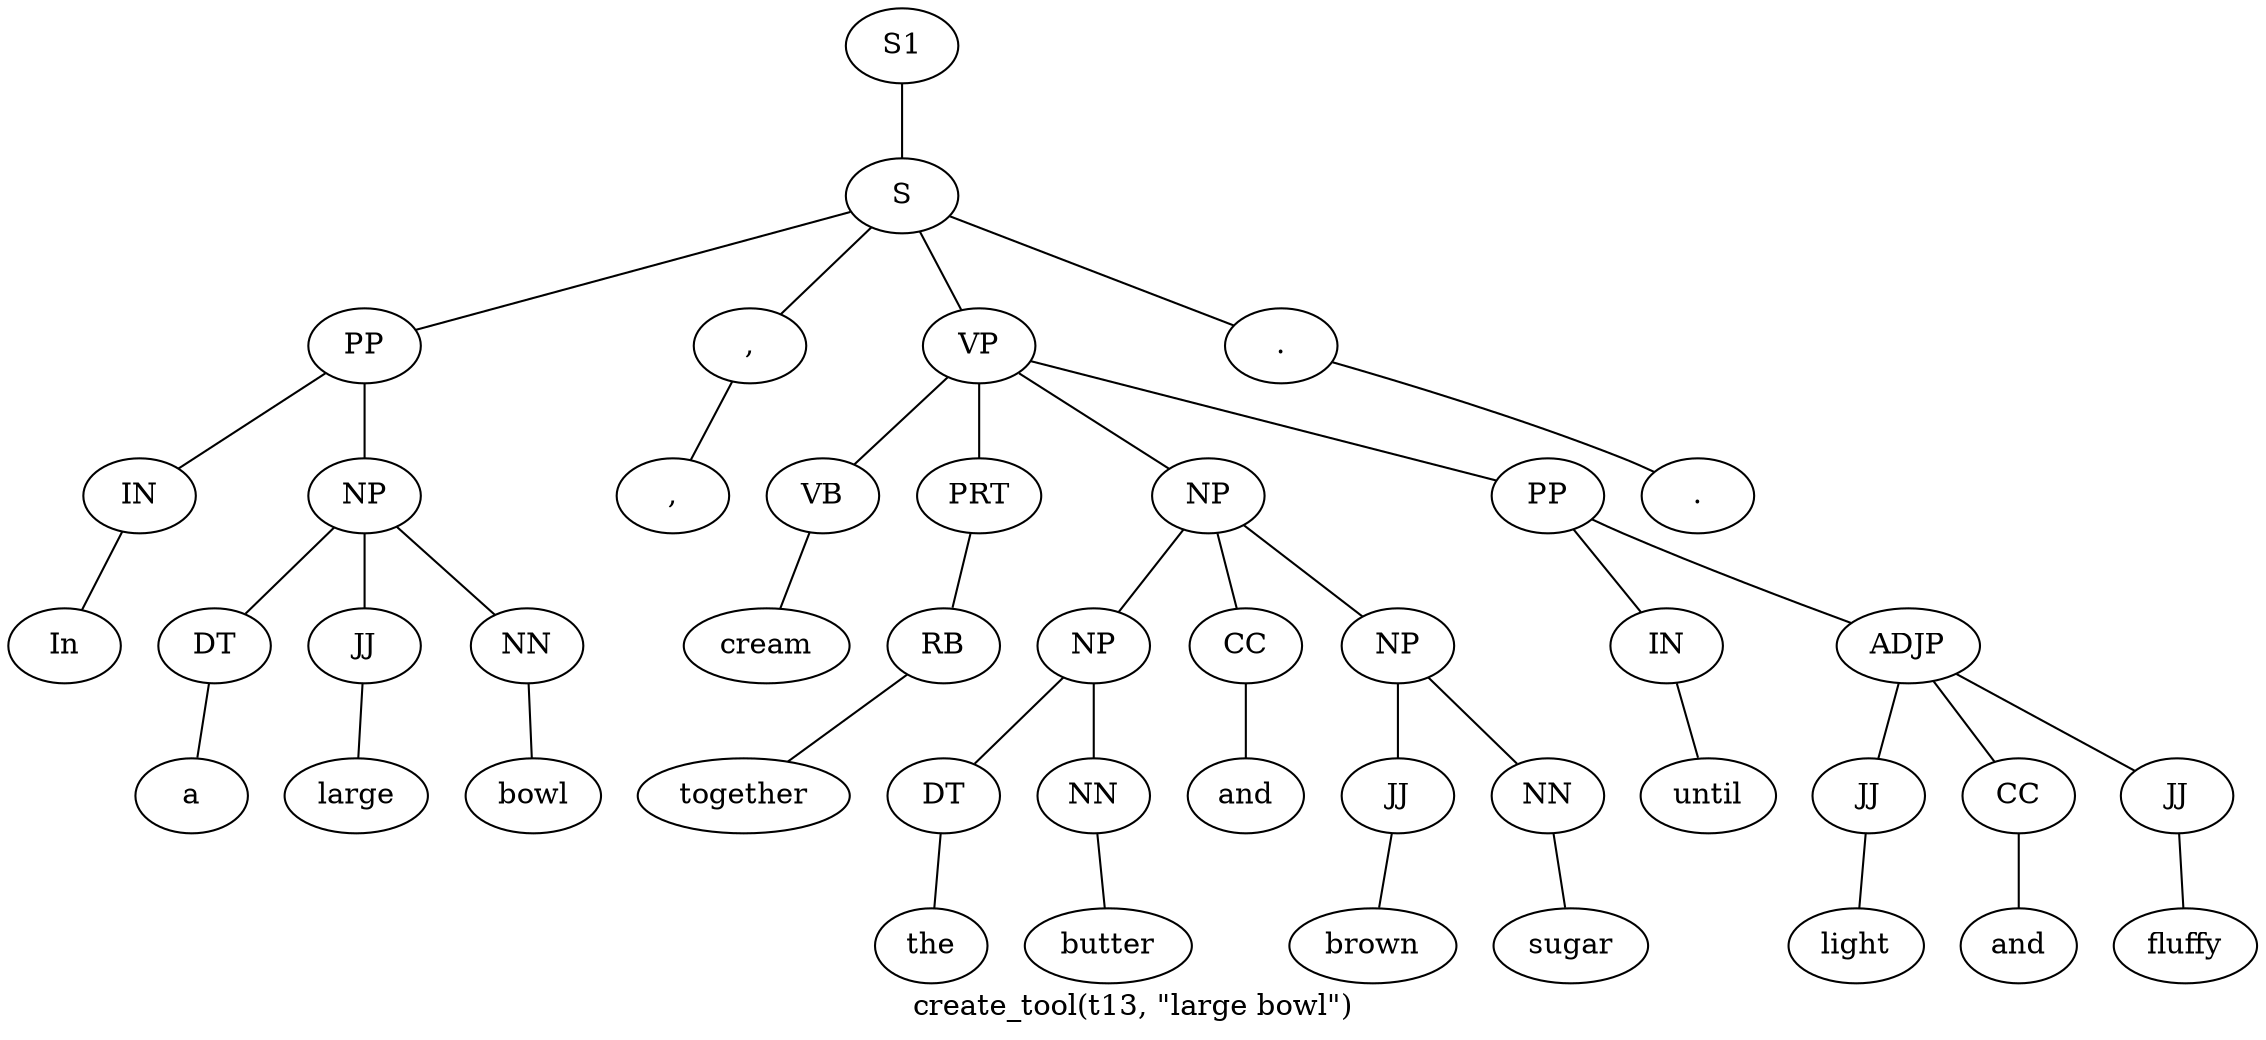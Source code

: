 graph SyntaxGraph {
	label = "create_tool(t13, \"large bowl\")";
	Node0 [label="S1"];
	Node1 [label="S"];
	Node2 [label="PP"];
	Node3 [label="IN"];
	Node4 [label="In"];
	Node5 [label="NP"];
	Node6 [label="DT"];
	Node7 [label="a"];
	Node8 [label="JJ"];
	Node9 [label="large"];
	Node10 [label="NN"];
	Node11 [label="bowl"];
	Node12 [label=","];
	Node13 [label=","];
	Node14 [label="VP"];
	Node15 [label="VB"];
	Node16 [label="cream"];
	Node17 [label="PRT"];
	Node18 [label="RB"];
	Node19 [label="together"];
	Node20 [label="NP"];
	Node21 [label="NP"];
	Node22 [label="DT"];
	Node23 [label="the"];
	Node24 [label="NN"];
	Node25 [label="butter"];
	Node26 [label="CC"];
	Node27 [label="and"];
	Node28 [label="NP"];
	Node29 [label="JJ"];
	Node30 [label="brown"];
	Node31 [label="NN"];
	Node32 [label="sugar"];
	Node33 [label="PP"];
	Node34 [label="IN"];
	Node35 [label="until"];
	Node36 [label="ADJP"];
	Node37 [label="JJ"];
	Node38 [label="light"];
	Node39 [label="CC"];
	Node40 [label="and"];
	Node41 [label="JJ"];
	Node42 [label="fluffy"];
	Node43 [label="."];
	Node44 [label="."];

	Node0 -- Node1;
	Node1 -- Node2;
	Node1 -- Node12;
	Node1 -- Node14;
	Node1 -- Node43;
	Node2 -- Node3;
	Node2 -- Node5;
	Node3 -- Node4;
	Node5 -- Node6;
	Node5 -- Node8;
	Node5 -- Node10;
	Node6 -- Node7;
	Node8 -- Node9;
	Node10 -- Node11;
	Node12 -- Node13;
	Node14 -- Node15;
	Node14 -- Node17;
	Node14 -- Node20;
	Node14 -- Node33;
	Node15 -- Node16;
	Node17 -- Node18;
	Node18 -- Node19;
	Node20 -- Node21;
	Node20 -- Node26;
	Node20 -- Node28;
	Node21 -- Node22;
	Node21 -- Node24;
	Node22 -- Node23;
	Node24 -- Node25;
	Node26 -- Node27;
	Node28 -- Node29;
	Node28 -- Node31;
	Node29 -- Node30;
	Node31 -- Node32;
	Node33 -- Node34;
	Node33 -- Node36;
	Node34 -- Node35;
	Node36 -- Node37;
	Node36 -- Node39;
	Node36 -- Node41;
	Node37 -- Node38;
	Node39 -- Node40;
	Node41 -- Node42;
	Node43 -- Node44;
}